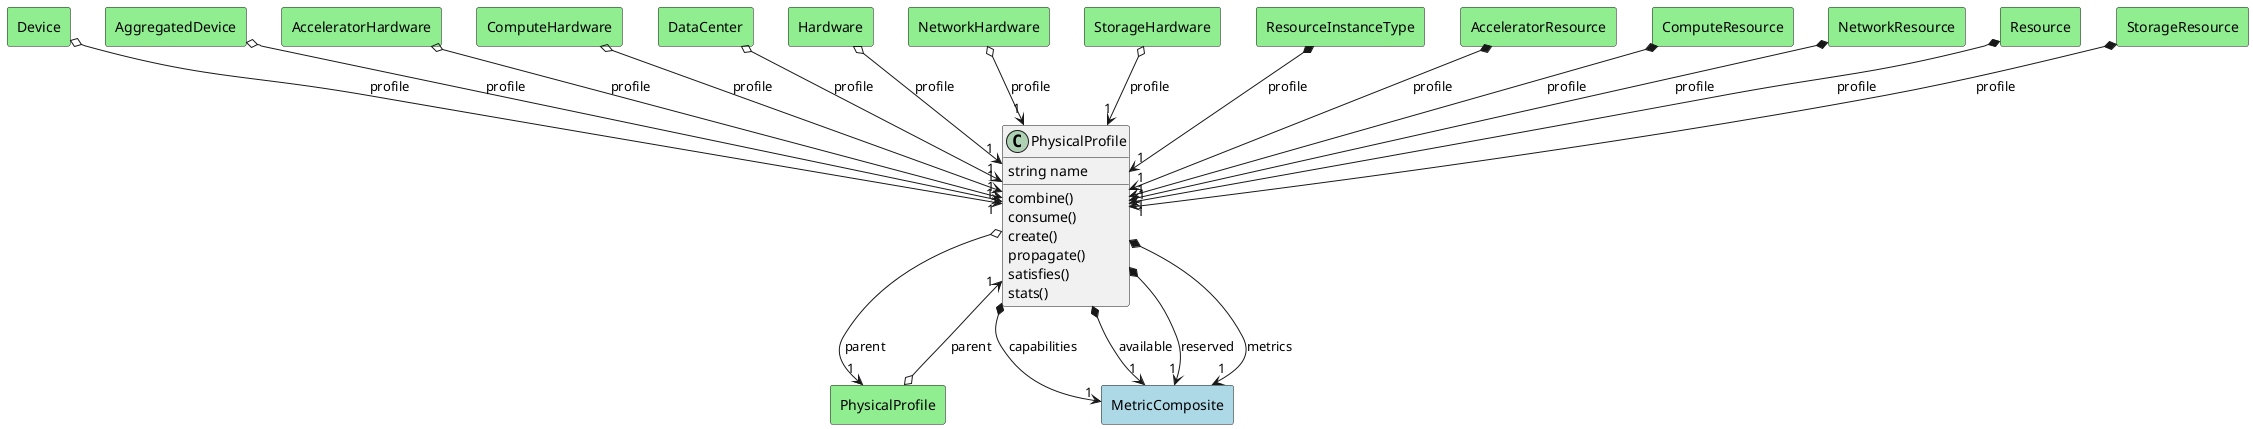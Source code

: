 @startuml

class "PhysicalProfile" as Model {
 string name

 combine()
 consume()
 create()
 propagate()
 satisfies()
 stats()
 
}

rectangle "MetricComposite" as MetricComposite #lightblue {
}

Model *--> "1" MetricComposite : capabilities


rectangle "MetricComposite" as MetricComposite #lightblue {
}

Model *--> "1" MetricComposite : available


rectangle "MetricComposite" as MetricComposite #lightblue {
}

Model *--> "1" MetricComposite : reserved


rectangle "MetricComposite" as MetricComposite #lightblue {
}

Model *--> "1" MetricComposite : metrics


rectangle "PhysicalProfile" as PhysicalProfile #lightblue {
}

Model o--> "1" PhysicalProfile : parent




    rectangle "Device" as Device #lightgreen {
    }
    
        Device   o--> "1" Model : "profile"
    
    rectangle "AggregatedDevice" as AggregatedDevice #lightgreen {
    }
    
        AggregatedDevice   o--> "1" Model : "profile"
    
    rectangle "PhysicalProfile" as PhysicalProfile #lightgreen {
    }
    
        PhysicalProfile   o--> "1" Model : "parent"
    
    rectangle "AcceleratorHardware" as AcceleratorHardware #lightgreen {
    }
    
        AcceleratorHardware   o--> "1" Model : "profile"
    
    rectangle "ComputeHardware" as ComputeHardware #lightgreen {
    }
    
        ComputeHardware   o--> "1" Model : "profile"
    
    rectangle "DataCenter" as DataCenter #lightgreen {
    }
    
        DataCenter   o--> "1" Model : "profile"
    
    rectangle "Hardware" as Hardware #lightgreen {
    }
    
        Hardware   o--> "1" Model : "profile"
    
    rectangle "NetworkHardware" as NetworkHardware #lightgreen {
    }
    
        NetworkHardware   o--> "1" Model : "profile"
    
    rectangle "StorageHardware" as StorageHardware #lightgreen {
    }
    
        StorageHardware   o--> "1" Model : "profile"
    
    rectangle "ResourceInstanceType" as ResourceInstanceType #lightgreen {
    }
    
        ResourceInstanceType   *--> "1" Model : "profile"
    
    rectangle "AcceleratorResource" as AcceleratorResource #lightgreen {
    }
    
        AcceleratorResource   *--> "1" Model : "profile"
    
    rectangle "ComputeResource" as ComputeResource #lightgreen {
    }
    
        ComputeResource   *--> "1" Model : "profile"
    
    rectangle "NetworkResource" as NetworkResource #lightgreen {
    }
    
        NetworkResource   *--> "1" Model : "profile"
    
    rectangle "Resource" as Resource #lightgreen {
    }
    
        Resource   *--> "1" Model : "profile"
    
    rectangle "StorageResource" as StorageResource #lightgreen {
    }
    
        StorageResource   *--> "1" Model : "profile"
    

@enduml

